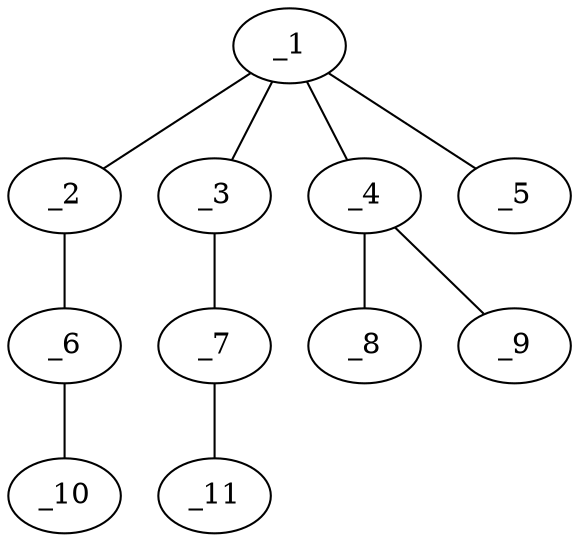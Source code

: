 graph molid116805 {
	_1	 [charge=0,
		chem=1,
		symbol="C  ",
		x="4.5981",
		y="-0.433"];
	_2	 [charge=0,
		chem=1,
		symbol="C  ",
		x="3.7321",
		y="-0.933"];
	_1 -- _2	 [valence=1];
	_3	 [charge=0,
		chem=1,
		symbol="C  ",
		x="4.0981",
		y="0.433"];
	_1 -- _3	 [valence=1];
	_4	 [charge=1,
		chem=4,
		symbol="N  ",
		x="5.4641",
		y="0.067"];
	_1 -- _4	 [valence=1];
	_5	 [charge=0,
		chem=1,
		symbol="C  ",
		x="5.0981",
		y="-1.299"];
	_1 -- _5	 [valence=1];
	_6	 [charge=0,
		chem=1,
		symbol="C  ",
		x="2.866",
		y="-0.433"];
	_2 -- _6	 [valence=1];
	_7	 [charge=0,
		chem=1,
		symbol="C  ",
		x="3.0981",
		y="0.433"];
	_3 -- _7	 [valence=1];
	_8	 [charge=0,
		chem=2,
		symbol="O  ",
		x="6.3301",
		y="-0.433"];
	_4 -- _8	 [valence=2];
	_9	 [charge="-1",
		chem=2,
		symbol="O  ",
		x="5.4641",
		y="1.067"];
	_4 -- _9	 [valence=1];
	_10	 [charge=0,
		chem=4,
		symbol="N  ",
		x=2,
		y="-0.933"];
	_6 -- _10	 [valence=1];
	_11	 [charge=0,
		chem=4,
		symbol="N  ",
		x="2.5981",
		y="1.299"];
	_7 -- _11	 [valence=1];
}

